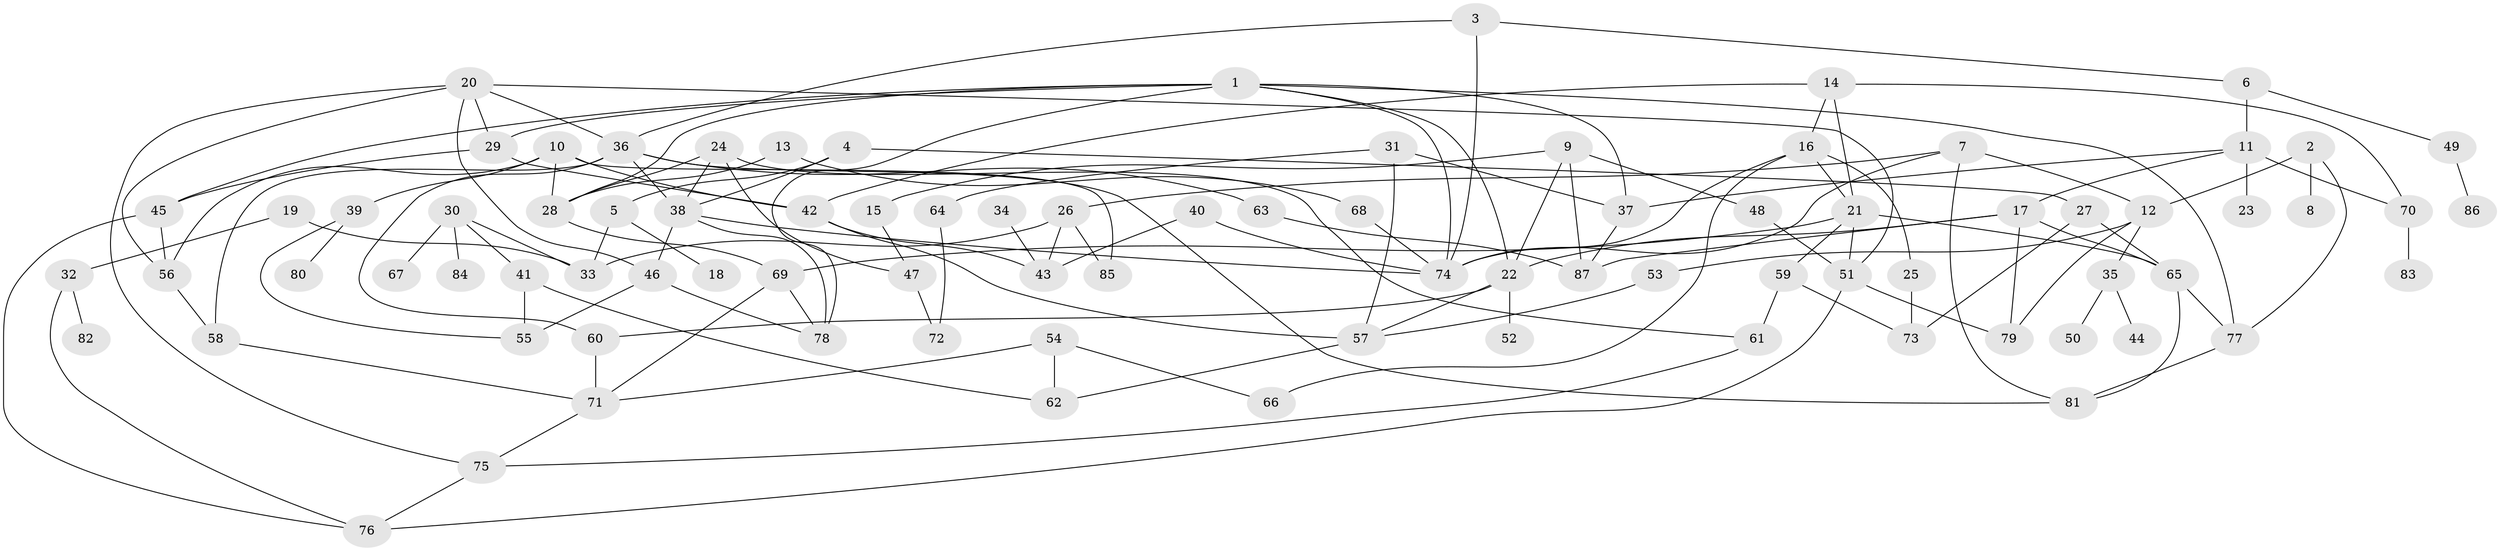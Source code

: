 // original degree distribution, {8: 0.016260162601626018, 4: 0.1951219512195122, 3: 0.24390243902439024, 6: 0.04878048780487805, 2: 0.23577235772357724, 7: 0.008130081300813009, 1: 0.1951219512195122, 5: 0.056910569105691054}
// Generated by graph-tools (version 1.1) at 2025/36/03/04/25 23:36:07]
// undirected, 87 vertices, 144 edges
graph export_dot {
  node [color=gray90,style=filled];
  1;
  2;
  3;
  4;
  5;
  6;
  7;
  8;
  9;
  10;
  11;
  12;
  13;
  14;
  15;
  16;
  17;
  18;
  19;
  20;
  21;
  22;
  23;
  24;
  25;
  26;
  27;
  28;
  29;
  30;
  31;
  32;
  33;
  34;
  35;
  36;
  37;
  38;
  39;
  40;
  41;
  42;
  43;
  44;
  45;
  46;
  47;
  48;
  49;
  50;
  51;
  52;
  53;
  54;
  55;
  56;
  57;
  58;
  59;
  60;
  61;
  62;
  63;
  64;
  65;
  66;
  67;
  68;
  69;
  70;
  71;
  72;
  73;
  74;
  75;
  76;
  77;
  78;
  79;
  80;
  81;
  82;
  83;
  84;
  85;
  86;
  87;
  1 -- 22 [weight=1.0];
  1 -- 28 [weight=1.0];
  1 -- 29 [weight=1.0];
  1 -- 37 [weight=1.0];
  1 -- 45 [weight=1.0];
  1 -- 74 [weight=1.0];
  1 -- 77 [weight=1.0];
  1 -- 78 [weight=1.0];
  2 -- 8 [weight=1.0];
  2 -- 12 [weight=1.0];
  2 -- 77 [weight=1.0];
  3 -- 6 [weight=1.0];
  3 -- 36 [weight=1.0];
  3 -- 74 [weight=1.0];
  4 -- 5 [weight=1.0];
  4 -- 27 [weight=1.0];
  4 -- 38 [weight=1.0];
  5 -- 18 [weight=1.0];
  5 -- 33 [weight=1.0];
  6 -- 11 [weight=1.0];
  6 -- 49 [weight=1.0];
  7 -- 12 [weight=1.0];
  7 -- 26 [weight=1.0];
  7 -- 74 [weight=1.0];
  7 -- 81 [weight=1.0];
  9 -- 15 [weight=1.0];
  9 -- 22 [weight=1.0];
  9 -- 48 [weight=1.0];
  9 -- 87 [weight=1.0];
  10 -- 28 [weight=1.0];
  10 -- 39 [weight=1.0];
  10 -- 42 [weight=1.0];
  10 -- 56 [weight=2.0];
  10 -- 85 [weight=1.0];
  11 -- 17 [weight=1.0];
  11 -- 23 [weight=1.0];
  11 -- 37 [weight=1.0];
  11 -- 70 [weight=1.0];
  12 -- 35 [weight=1.0];
  12 -- 53 [weight=1.0];
  12 -- 79 [weight=1.0];
  13 -- 28 [weight=1.0];
  13 -- 68 [weight=1.0];
  14 -- 16 [weight=1.0];
  14 -- 21 [weight=1.0];
  14 -- 42 [weight=1.0];
  14 -- 70 [weight=1.0];
  15 -- 47 [weight=1.0];
  16 -- 21 [weight=1.0];
  16 -- 25 [weight=1.0];
  16 -- 66 [weight=1.0];
  16 -- 74 [weight=1.0];
  17 -- 22 [weight=1.0];
  17 -- 65 [weight=1.0];
  17 -- 79 [weight=1.0];
  17 -- 87 [weight=1.0];
  19 -- 32 [weight=1.0];
  19 -- 33 [weight=1.0];
  20 -- 29 [weight=1.0];
  20 -- 36 [weight=1.0];
  20 -- 46 [weight=1.0];
  20 -- 51 [weight=1.0];
  20 -- 56 [weight=1.0];
  20 -- 75 [weight=1.0];
  21 -- 51 [weight=1.0];
  21 -- 59 [weight=1.0];
  21 -- 65 [weight=1.0];
  21 -- 69 [weight=1.0];
  22 -- 52 [weight=1.0];
  22 -- 57 [weight=1.0];
  22 -- 60 [weight=1.0];
  24 -- 28 [weight=1.0];
  24 -- 38 [weight=1.0];
  24 -- 47 [weight=1.0];
  24 -- 61 [weight=1.0];
  25 -- 73 [weight=1.0];
  26 -- 33 [weight=1.0];
  26 -- 43 [weight=1.0];
  26 -- 85 [weight=1.0];
  27 -- 65 [weight=1.0];
  27 -- 73 [weight=1.0];
  28 -- 69 [weight=1.0];
  29 -- 42 [weight=1.0];
  29 -- 45 [weight=1.0];
  30 -- 33 [weight=1.0];
  30 -- 41 [weight=1.0];
  30 -- 67 [weight=1.0];
  30 -- 84 [weight=1.0];
  31 -- 37 [weight=1.0];
  31 -- 57 [weight=1.0];
  31 -- 64 [weight=1.0];
  32 -- 76 [weight=1.0];
  32 -- 82 [weight=1.0];
  34 -- 43 [weight=1.0];
  35 -- 44 [weight=1.0];
  35 -- 50 [weight=1.0];
  36 -- 38 [weight=1.0];
  36 -- 58 [weight=1.0];
  36 -- 60 [weight=1.0];
  36 -- 63 [weight=1.0];
  36 -- 81 [weight=1.0];
  37 -- 87 [weight=1.0];
  38 -- 46 [weight=1.0];
  38 -- 74 [weight=1.0];
  38 -- 78 [weight=1.0];
  39 -- 55 [weight=1.0];
  39 -- 80 [weight=1.0];
  40 -- 43 [weight=1.0];
  40 -- 74 [weight=1.0];
  41 -- 55 [weight=1.0];
  41 -- 62 [weight=1.0];
  42 -- 43 [weight=1.0];
  42 -- 57 [weight=1.0];
  45 -- 56 [weight=1.0];
  45 -- 76 [weight=1.0];
  46 -- 55 [weight=1.0];
  46 -- 78 [weight=1.0];
  47 -- 72 [weight=1.0];
  48 -- 51 [weight=1.0];
  49 -- 86 [weight=1.0];
  51 -- 76 [weight=1.0];
  51 -- 79 [weight=1.0];
  53 -- 57 [weight=1.0];
  54 -- 62 [weight=1.0];
  54 -- 66 [weight=1.0];
  54 -- 71 [weight=1.0];
  56 -- 58 [weight=1.0];
  57 -- 62 [weight=1.0];
  58 -- 71 [weight=1.0];
  59 -- 61 [weight=1.0];
  59 -- 73 [weight=1.0];
  60 -- 71 [weight=1.0];
  61 -- 75 [weight=1.0];
  63 -- 87 [weight=1.0];
  64 -- 72 [weight=1.0];
  65 -- 77 [weight=1.0];
  65 -- 81 [weight=1.0];
  68 -- 74 [weight=1.0];
  69 -- 71 [weight=1.0];
  69 -- 78 [weight=1.0];
  70 -- 83 [weight=1.0];
  71 -- 75 [weight=1.0];
  75 -- 76 [weight=1.0];
  77 -- 81 [weight=1.0];
}
